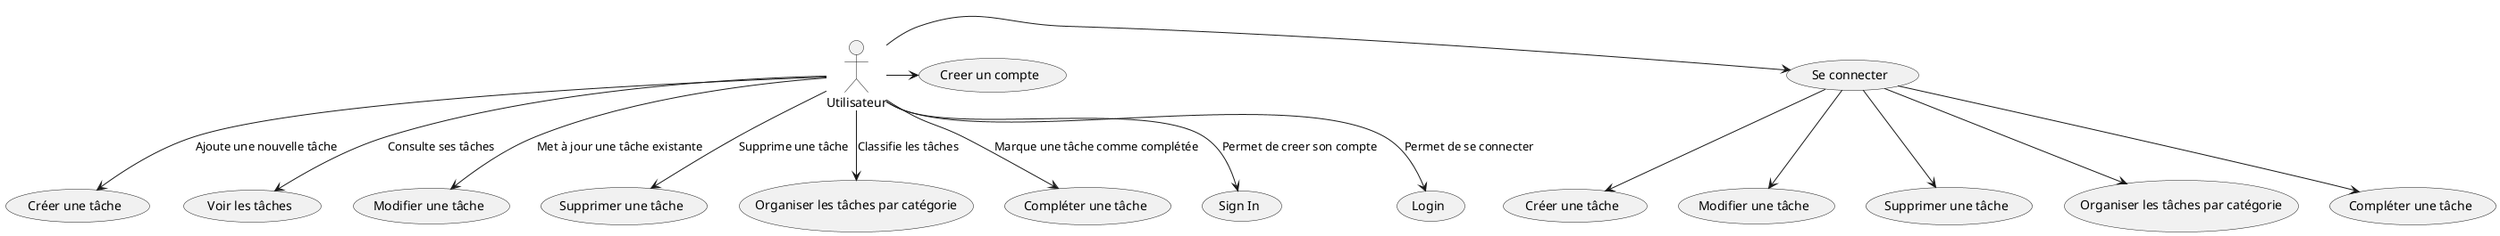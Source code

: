 @startuml
actor Utilisateur

usecase "Créer une tâche" as UC1
usecase "Voir les tâches" as UC2
usecase "Modifier une tâche" as UC3
usecase "Supprimer une tâche" as UC4
usecase "Organiser les tâches par catégorie" as UC5
usecase "Compléter une tâche" as UC6
usecase "Sign In" as UC7
usecase "Login" as UC8

Utilisateur --> UC1 : "Ajoute une nouvelle tâche"
Utilisateur --> UC2 : "Consulte ses tâches"
Utilisateur --> UC3 : "Met à jour une tâche existante"
Utilisateur --> UC4 : "Supprime une tâche"
Utilisateur --> UC5 : "Classifie les tâches"
Utilisateur --> UC6 : "Marque une tâche comme complétée"
Utilisateur --> UC7 : "Permet de creer son compte"
Utilisateur --> UC8 : "Permet de se connecter"

Utilisateur -> (Se connecter)
Utilisateur -> (Creer un compte)

(Se connecter) --> (Créer une tâche)
(Se connecter) --> (Modifier une tâche)
(Se connecter) --> (Supprimer une tâche)
(Se connecter) --> (Organiser les tâches par catégorie)
(Se connecter) --> (Compléter une tâche)
@enduml




